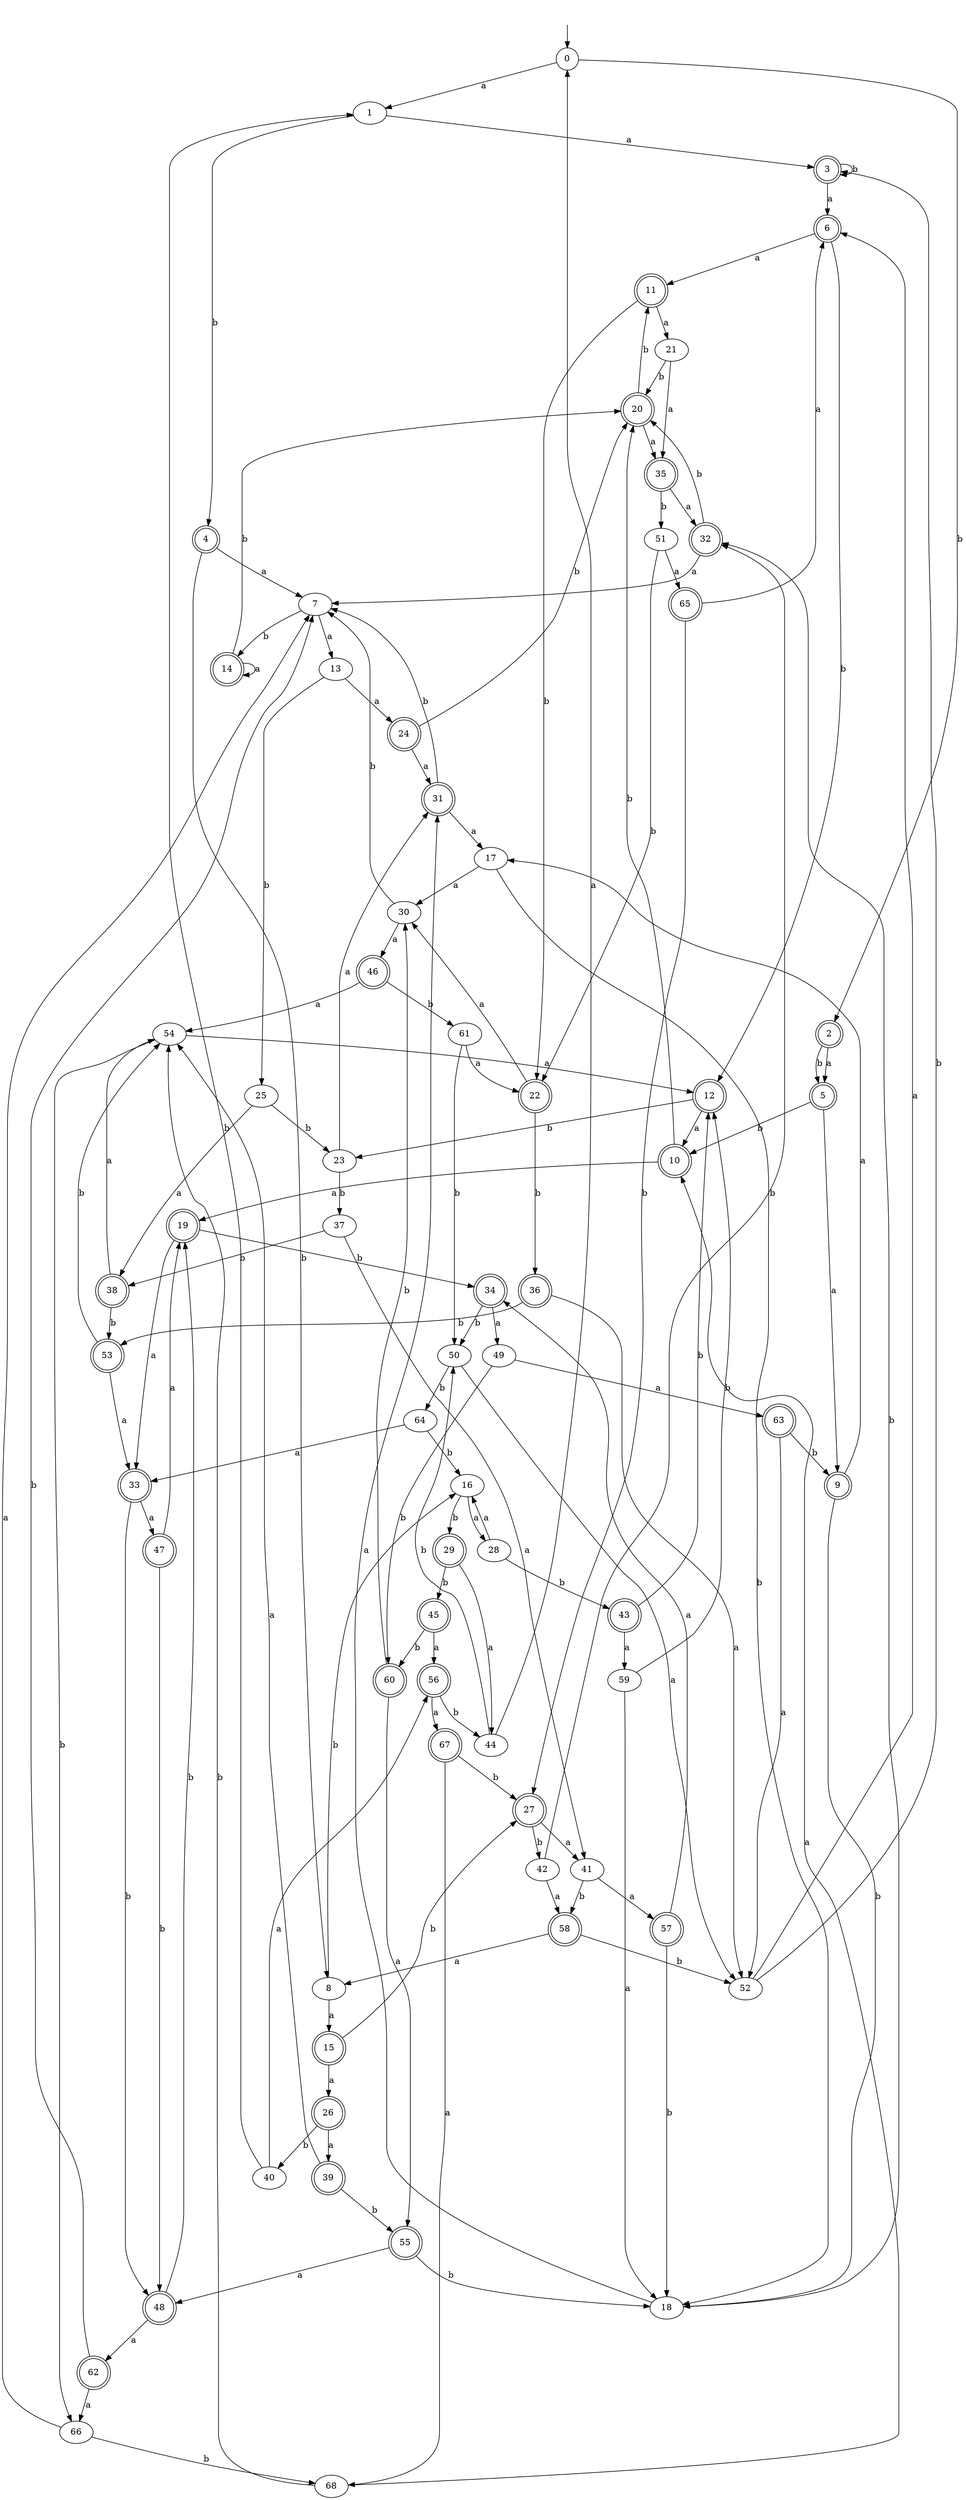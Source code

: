 digraph RandomDFA {
  __start0 [label="", shape=none];
  __start0 -> 0 [label=""];
  0 [shape=circle]
  0 -> 1 [label="a"]
  0 -> 2 [label="b"]
  1
  1 -> 3 [label="a"]
  1 -> 4 [label="b"]
  2 [shape=doublecircle]
  2 -> 5 [label="a"]
  2 -> 5 [label="b"]
  3 [shape=doublecircle]
  3 -> 6 [label="a"]
  3 -> 3 [label="b"]
  4 [shape=doublecircle]
  4 -> 7 [label="a"]
  4 -> 8 [label="b"]
  5 [shape=doublecircle]
  5 -> 9 [label="a"]
  5 -> 10 [label="b"]
  6 [shape=doublecircle]
  6 -> 11 [label="a"]
  6 -> 12 [label="b"]
  7
  7 -> 13 [label="a"]
  7 -> 14 [label="b"]
  8
  8 -> 15 [label="a"]
  8 -> 16 [label="b"]
  9 [shape=doublecircle]
  9 -> 17 [label="a"]
  9 -> 18 [label="b"]
  10 [shape=doublecircle]
  10 -> 19 [label="a"]
  10 -> 20 [label="b"]
  11 [shape=doublecircle]
  11 -> 21 [label="a"]
  11 -> 22 [label="b"]
  12 [shape=doublecircle]
  12 -> 10 [label="a"]
  12 -> 23 [label="b"]
  13
  13 -> 24 [label="a"]
  13 -> 25 [label="b"]
  14 [shape=doublecircle]
  14 -> 14 [label="a"]
  14 -> 20 [label="b"]
  15 [shape=doublecircle]
  15 -> 26 [label="a"]
  15 -> 27 [label="b"]
  16
  16 -> 28 [label="a"]
  16 -> 29 [label="b"]
  17
  17 -> 30 [label="a"]
  17 -> 18 [label="b"]
  18
  18 -> 31 [label="a"]
  18 -> 32 [label="b"]
  19 [shape=doublecircle]
  19 -> 33 [label="a"]
  19 -> 34 [label="b"]
  20 [shape=doublecircle]
  20 -> 35 [label="a"]
  20 -> 11 [label="b"]
  21
  21 -> 35 [label="a"]
  21 -> 20 [label="b"]
  22 [shape=doublecircle]
  22 -> 30 [label="a"]
  22 -> 36 [label="b"]
  23
  23 -> 31 [label="a"]
  23 -> 37 [label="b"]
  24 [shape=doublecircle]
  24 -> 31 [label="a"]
  24 -> 20 [label="b"]
  25
  25 -> 38 [label="a"]
  25 -> 23 [label="b"]
  26 [shape=doublecircle]
  26 -> 39 [label="a"]
  26 -> 40 [label="b"]
  27 [shape=doublecircle]
  27 -> 41 [label="a"]
  27 -> 42 [label="b"]
  28
  28 -> 16 [label="a"]
  28 -> 43 [label="b"]
  29 [shape=doublecircle]
  29 -> 44 [label="a"]
  29 -> 45 [label="b"]
  30
  30 -> 46 [label="a"]
  30 -> 7 [label="b"]
  31 [shape=doublecircle]
  31 -> 17 [label="a"]
  31 -> 7 [label="b"]
  32 [shape=doublecircle]
  32 -> 7 [label="a"]
  32 -> 20 [label="b"]
  33 [shape=doublecircle]
  33 -> 47 [label="a"]
  33 -> 48 [label="b"]
  34 [shape=doublecircle]
  34 -> 49 [label="a"]
  34 -> 50 [label="b"]
  35 [shape=doublecircle]
  35 -> 32 [label="a"]
  35 -> 51 [label="b"]
  36 [shape=doublecircle]
  36 -> 52 [label="a"]
  36 -> 53 [label="b"]
  37
  37 -> 41 [label="a"]
  37 -> 38 [label="b"]
  38 [shape=doublecircle]
  38 -> 54 [label="a"]
  38 -> 53 [label="b"]
  39 [shape=doublecircle]
  39 -> 54 [label="a"]
  39 -> 55 [label="b"]
  40
  40 -> 56 [label="a"]
  40 -> 1 [label="b"]
  41
  41 -> 57 [label="a"]
  41 -> 58 [label="b"]
  42
  42 -> 58 [label="a"]
  42 -> 32 [label="b"]
  43 [shape=doublecircle]
  43 -> 59 [label="a"]
  43 -> 12 [label="b"]
  44
  44 -> 0 [label="a"]
  44 -> 50 [label="b"]
  45 [shape=doublecircle]
  45 -> 56 [label="a"]
  45 -> 60 [label="b"]
  46 [shape=doublecircle]
  46 -> 54 [label="a"]
  46 -> 61 [label="b"]
  47 [shape=doublecircle]
  47 -> 19 [label="a"]
  47 -> 48 [label="b"]
  48 [shape=doublecircle]
  48 -> 62 [label="a"]
  48 -> 19 [label="b"]
  49
  49 -> 63 [label="a"]
  49 -> 60 [label="b"]
  50
  50 -> 52 [label="a"]
  50 -> 64 [label="b"]
  51
  51 -> 65 [label="a"]
  51 -> 22 [label="b"]
  52
  52 -> 6 [label="a"]
  52 -> 3 [label="b"]
  53 [shape=doublecircle]
  53 -> 33 [label="a"]
  53 -> 54 [label="b"]
  54
  54 -> 12 [label="a"]
  54 -> 66 [label="b"]
  55 [shape=doublecircle]
  55 -> 48 [label="a"]
  55 -> 18 [label="b"]
  56 [shape=doublecircle]
  56 -> 67 [label="a"]
  56 -> 44 [label="b"]
  57 [shape=doublecircle]
  57 -> 34 [label="a"]
  57 -> 18 [label="b"]
  58 [shape=doublecircle]
  58 -> 8 [label="a"]
  58 -> 52 [label="b"]
  59
  59 -> 18 [label="a"]
  59 -> 12 [label="b"]
  60 [shape=doublecircle]
  60 -> 55 [label="a"]
  60 -> 30 [label="b"]
  61
  61 -> 22 [label="a"]
  61 -> 50 [label="b"]
  62 [shape=doublecircle]
  62 -> 66 [label="a"]
  62 -> 7 [label="b"]
  63 [shape=doublecircle]
  63 -> 52 [label="a"]
  63 -> 9 [label="b"]
  64
  64 -> 33 [label="a"]
  64 -> 16 [label="b"]
  65 [shape=doublecircle]
  65 -> 6 [label="a"]
  65 -> 27 [label="b"]
  66
  66 -> 7 [label="a"]
  66 -> 68 [label="b"]
  67 [shape=doublecircle]
  67 -> 68 [label="a"]
  67 -> 27 [label="b"]
  68
  68 -> 10 [label="a"]
  68 -> 54 [label="b"]
}
